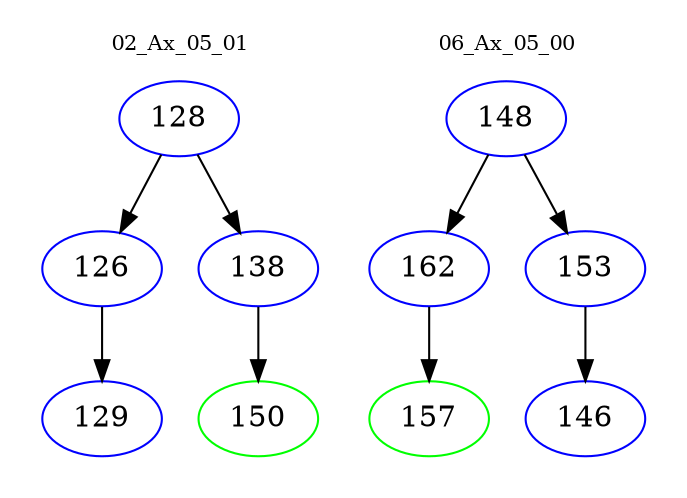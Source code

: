 digraph{
subgraph cluster_0 {
color = white
label = "02_Ax_05_01";
fontsize=10;
T0_128 [label="128", color="blue"]
T0_128 -> T0_126 [color="black"]
T0_126 [label="126", color="blue"]
T0_126 -> T0_129 [color="black"]
T0_129 [label="129", color="blue"]
T0_128 -> T0_138 [color="black"]
T0_138 [label="138", color="blue"]
T0_138 -> T0_150 [color="black"]
T0_150 [label="150", color="green"]
}
subgraph cluster_1 {
color = white
label = "06_Ax_05_00";
fontsize=10;
T1_148 [label="148", color="blue"]
T1_148 -> T1_162 [color="black"]
T1_162 [label="162", color="blue"]
T1_162 -> T1_157 [color="black"]
T1_157 [label="157", color="green"]
T1_148 -> T1_153 [color="black"]
T1_153 [label="153", color="blue"]
T1_153 -> T1_146 [color="black"]
T1_146 [label="146", color="blue"]
}
}
